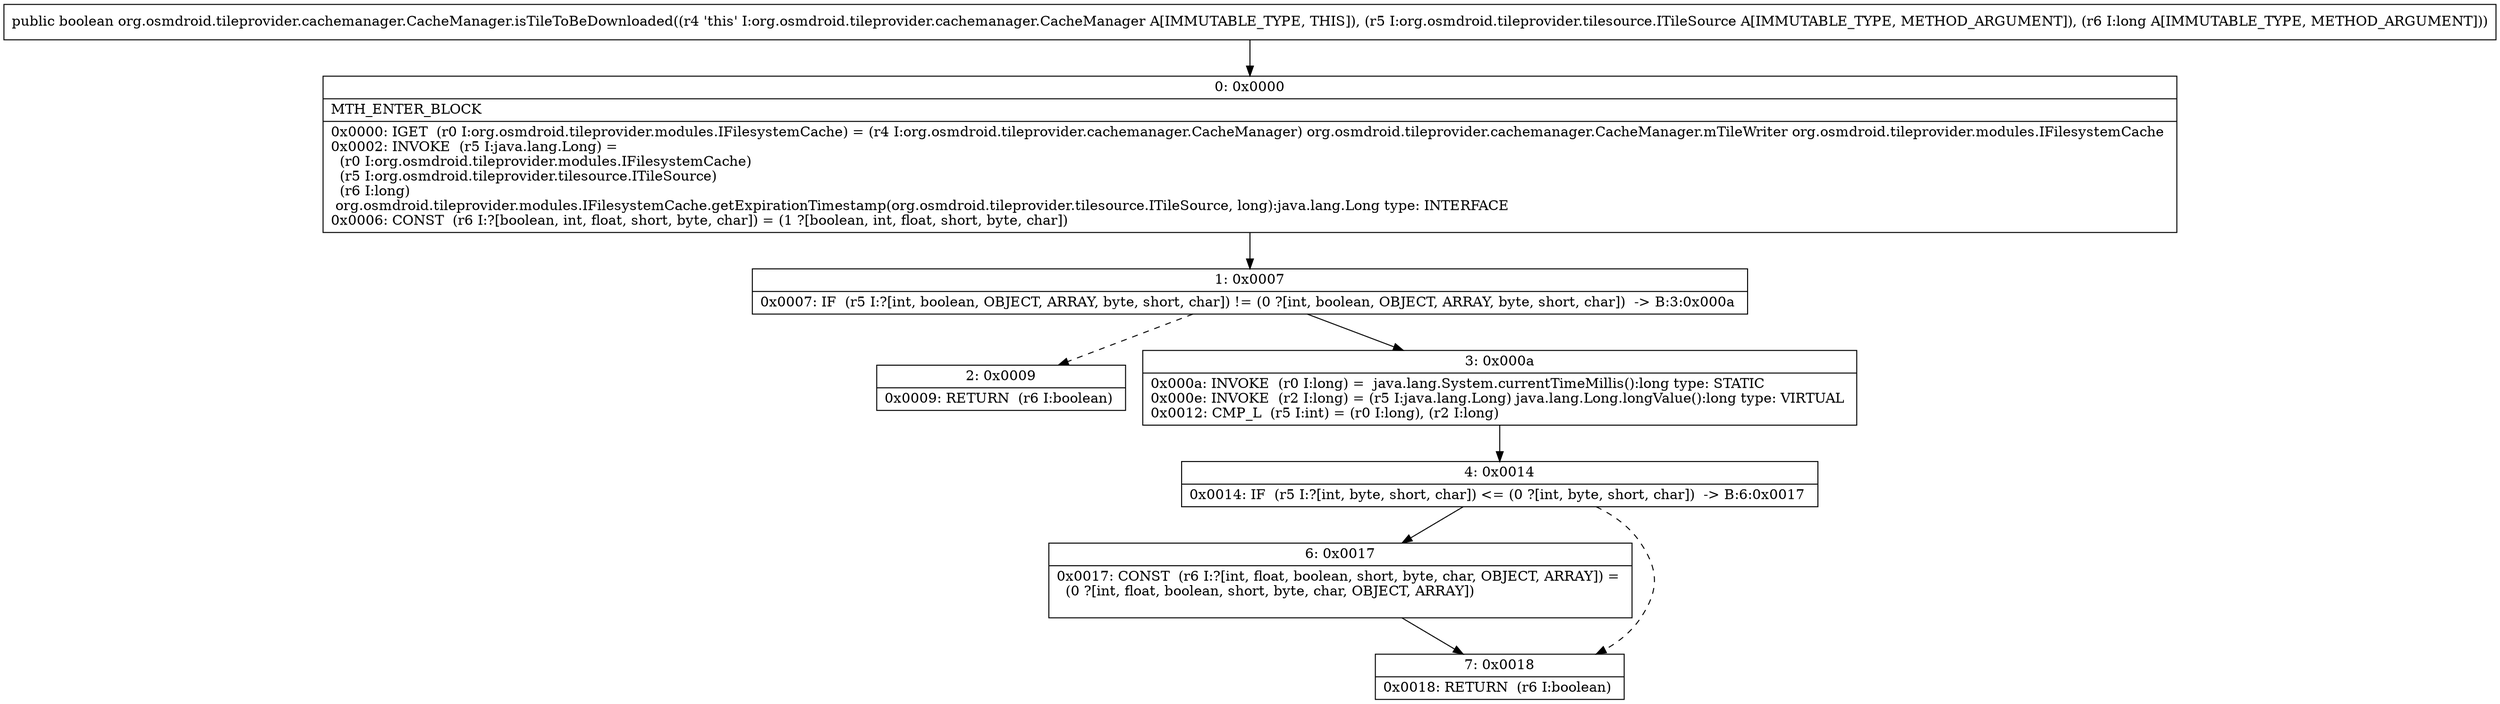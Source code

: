 digraph "CFG fororg.osmdroid.tileprovider.cachemanager.CacheManager.isTileToBeDownloaded(Lorg\/osmdroid\/tileprovider\/tilesource\/ITileSource;J)Z" {
Node_0 [shape=record,label="{0\:\ 0x0000|MTH_ENTER_BLOCK\l|0x0000: IGET  (r0 I:org.osmdroid.tileprovider.modules.IFilesystemCache) = (r4 I:org.osmdroid.tileprovider.cachemanager.CacheManager) org.osmdroid.tileprovider.cachemanager.CacheManager.mTileWriter org.osmdroid.tileprovider.modules.IFilesystemCache \l0x0002: INVOKE  (r5 I:java.lang.Long) = \l  (r0 I:org.osmdroid.tileprovider.modules.IFilesystemCache)\l  (r5 I:org.osmdroid.tileprovider.tilesource.ITileSource)\l  (r6 I:long)\l org.osmdroid.tileprovider.modules.IFilesystemCache.getExpirationTimestamp(org.osmdroid.tileprovider.tilesource.ITileSource, long):java.lang.Long type: INTERFACE \l0x0006: CONST  (r6 I:?[boolean, int, float, short, byte, char]) = (1 ?[boolean, int, float, short, byte, char]) \l}"];
Node_1 [shape=record,label="{1\:\ 0x0007|0x0007: IF  (r5 I:?[int, boolean, OBJECT, ARRAY, byte, short, char]) != (0 ?[int, boolean, OBJECT, ARRAY, byte, short, char])  \-\> B:3:0x000a \l}"];
Node_2 [shape=record,label="{2\:\ 0x0009|0x0009: RETURN  (r6 I:boolean) \l}"];
Node_3 [shape=record,label="{3\:\ 0x000a|0x000a: INVOKE  (r0 I:long) =  java.lang.System.currentTimeMillis():long type: STATIC \l0x000e: INVOKE  (r2 I:long) = (r5 I:java.lang.Long) java.lang.Long.longValue():long type: VIRTUAL \l0x0012: CMP_L  (r5 I:int) = (r0 I:long), (r2 I:long) \l}"];
Node_4 [shape=record,label="{4\:\ 0x0014|0x0014: IF  (r5 I:?[int, byte, short, char]) \<= (0 ?[int, byte, short, char])  \-\> B:6:0x0017 \l}"];
Node_6 [shape=record,label="{6\:\ 0x0017|0x0017: CONST  (r6 I:?[int, float, boolean, short, byte, char, OBJECT, ARRAY]) = \l  (0 ?[int, float, boolean, short, byte, char, OBJECT, ARRAY])\l \l}"];
Node_7 [shape=record,label="{7\:\ 0x0018|0x0018: RETURN  (r6 I:boolean) \l}"];
MethodNode[shape=record,label="{public boolean org.osmdroid.tileprovider.cachemanager.CacheManager.isTileToBeDownloaded((r4 'this' I:org.osmdroid.tileprovider.cachemanager.CacheManager A[IMMUTABLE_TYPE, THIS]), (r5 I:org.osmdroid.tileprovider.tilesource.ITileSource A[IMMUTABLE_TYPE, METHOD_ARGUMENT]), (r6 I:long A[IMMUTABLE_TYPE, METHOD_ARGUMENT])) }"];
MethodNode -> Node_0;
Node_0 -> Node_1;
Node_1 -> Node_2[style=dashed];
Node_1 -> Node_3;
Node_3 -> Node_4;
Node_4 -> Node_6;
Node_4 -> Node_7[style=dashed];
Node_6 -> Node_7;
}

